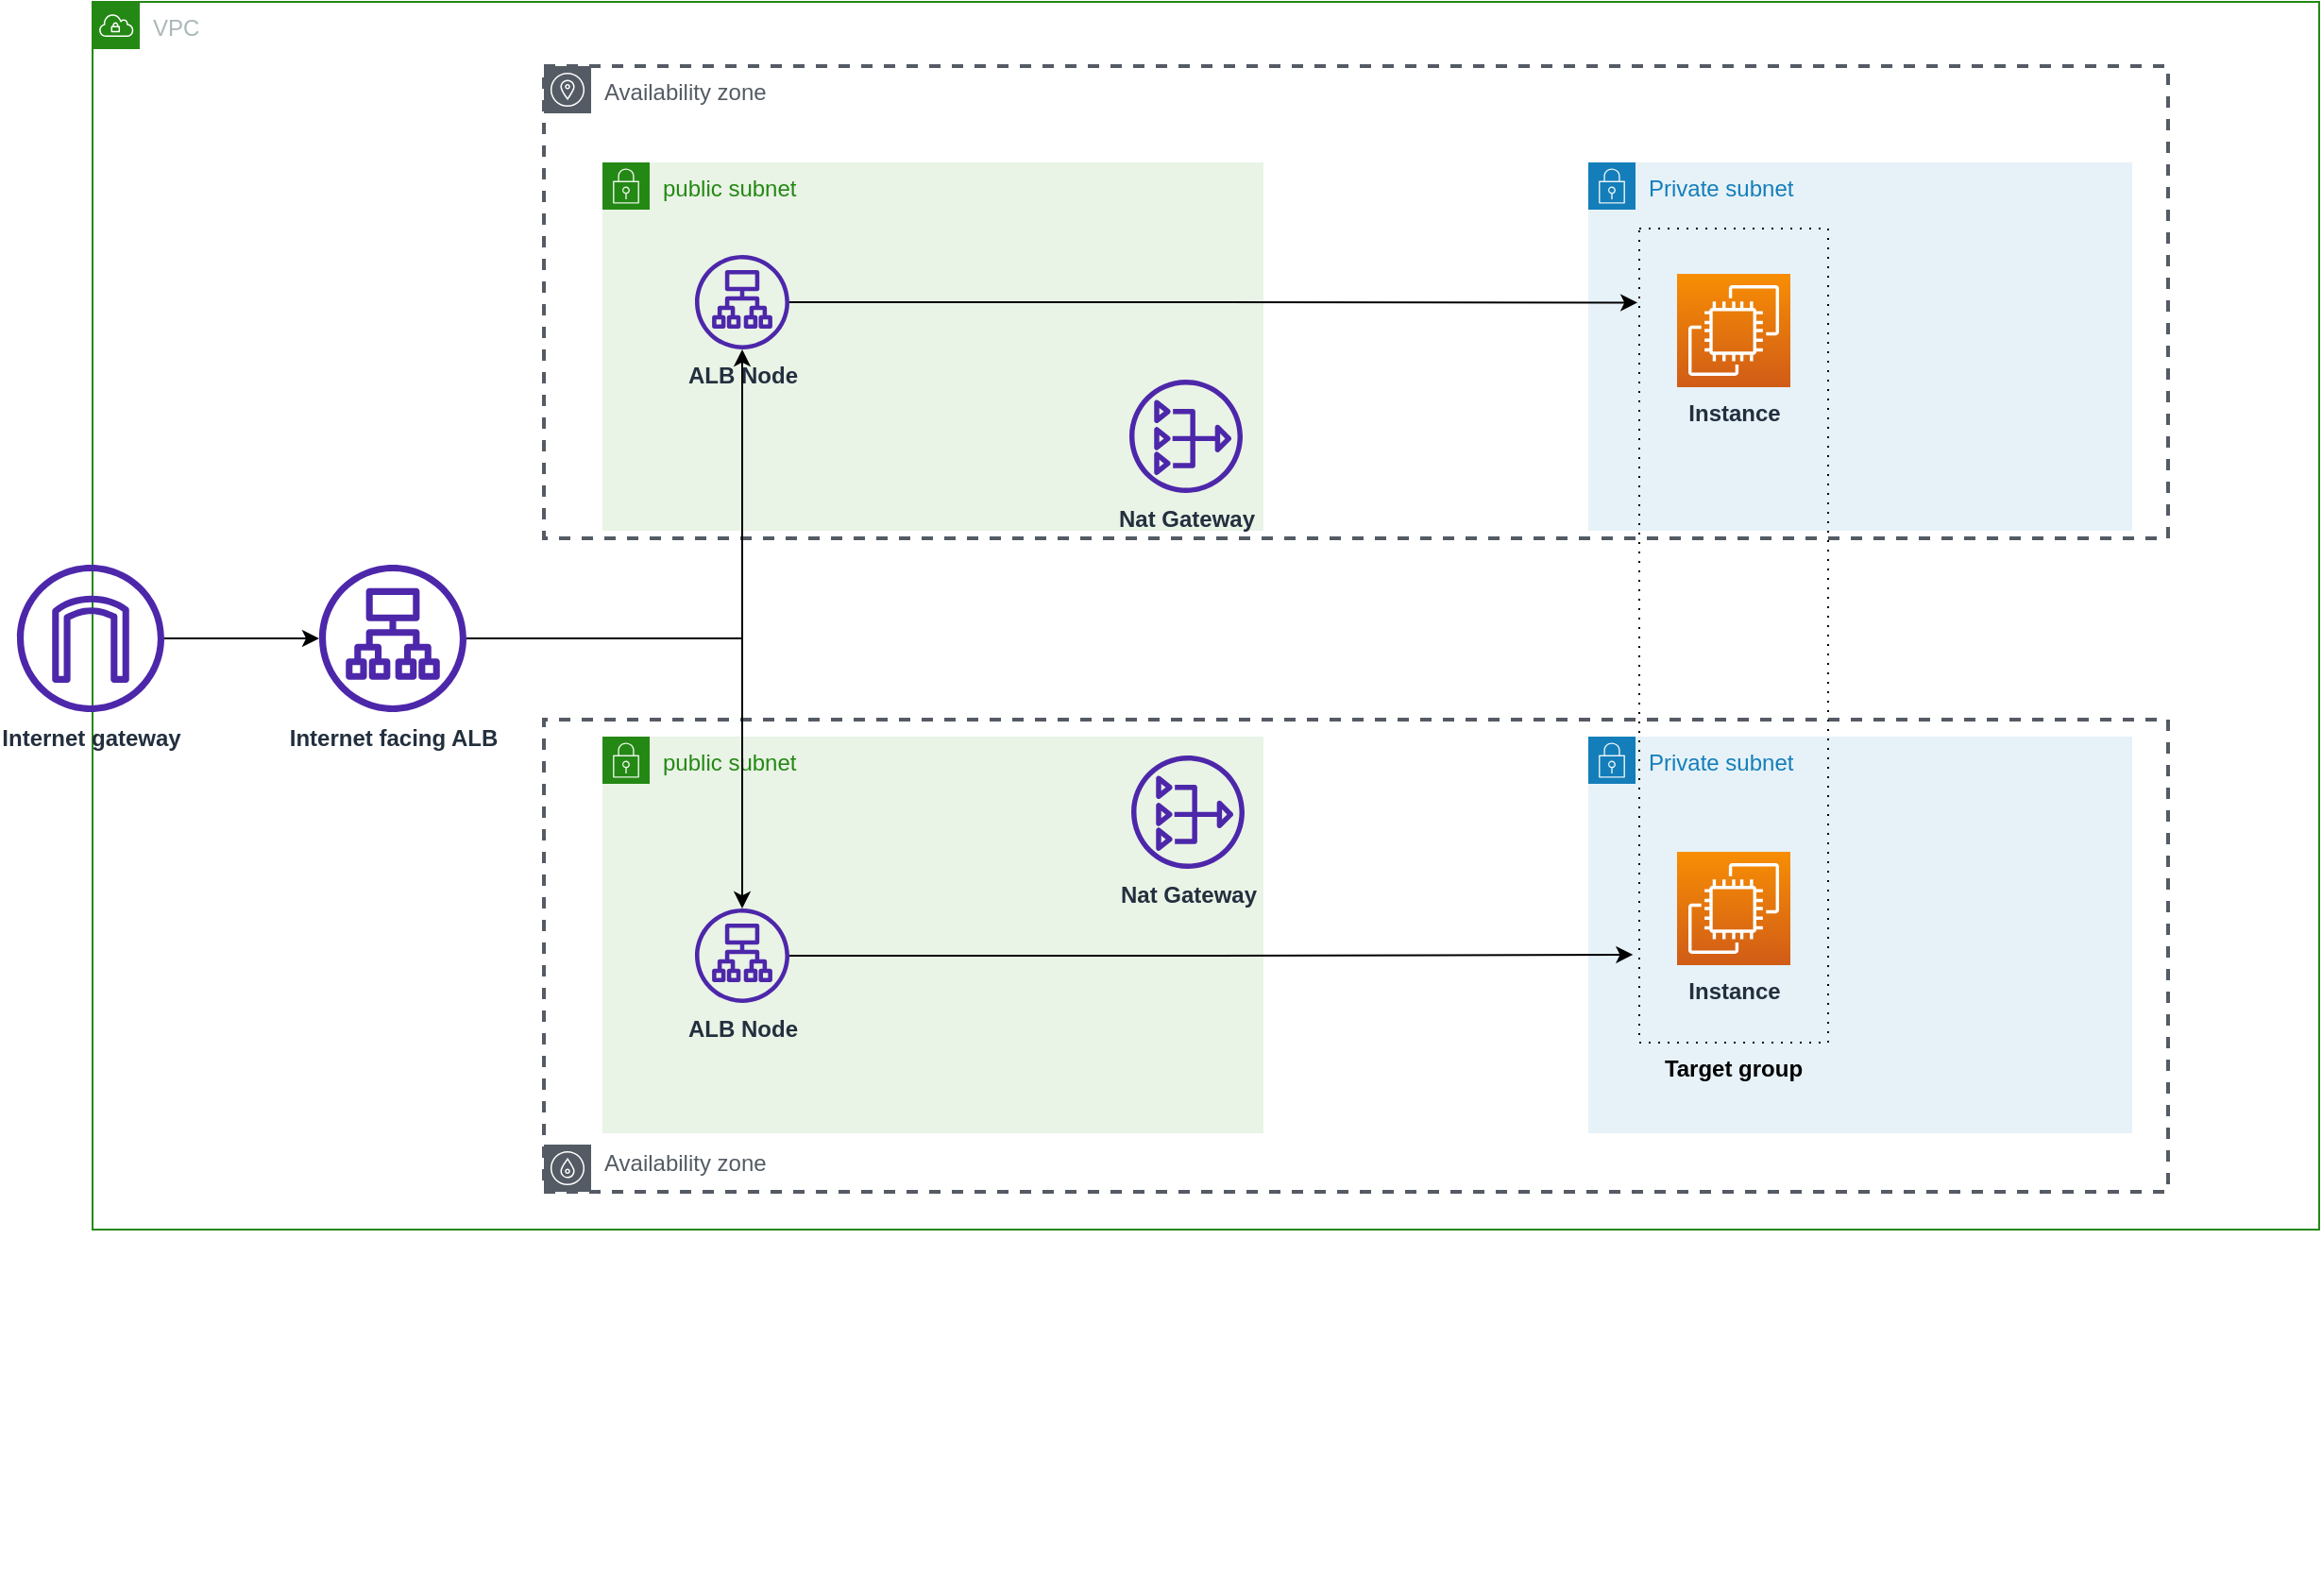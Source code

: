 <mxfile version="21.2.8" type="device">
  <diagram id="403H1l-wbPHnGNBee5Wx" name="Page-1">
    <mxGraphModel dx="1434" dy="1239" grid="1" gridSize="10" guides="1" tooltips="1" connect="1" arrows="1" fold="1" page="0" pageScale="1" pageWidth="850" pageHeight="1100" math="0" shadow="0">
      <root>
        <mxCell id="0" />
        <mxCell id="1" parent="0" />
        <mxCell id="BF6-fNB6Nhh9qwT6eb9X-22" value="&lt;p style=&quot;line-height: 3600%;&quot;&gt;Availability zone&lt;/p&gt;" style="sketch=0;outlineConnect=0;gradientColor=none;html=1;whiteSpace=wrap;fontSize=12;fontStyle=0;shape=mxgraph.aws4.group;grIcon=mxgraph.aws4.group_availability_zone;strokeColor=#545B64;fillColor=none;verticalAlign=top;align=left;spacingLeft=30;fontColor=#545B64;dashed=1;shadow=0;direction=east;flipH=0;flipV=1;strokeWidth=2;" parent="1" vertex="1">
          <mxGeometry x="360" y="330" width="860" height="250" as="geometry" />
        </mxCell>
        <mxCell id="BF6-fNB6Nhh9qwT6eb9X-20" value="Availability zone" style="sketch=0;outlineConnect=0;gradientColor=none;html=1;whiteSpace=wrap;fontSize=12;fontStyle=0;shape=mxgraph.aws4.group;grIcon=mxgraph.aws4.group_availability_zone;strokeColor=#545B64;fillColor=none;verticalAlign=top;align=left;spacingLeft=30;fontColor=#545B64;dashed=1;strokeWidth=2;" parent="1" vertex="1">
          <mxGeometry x="360" y="-16" width="860" height="250" as="geometry" />
        </mxCell>
        <mxCell id="FeLqFCW-1yrMYsbDALeC-1" value="VPC" style="points=[[0,0],[0.25,0],[0.5,0],[0.75,0],[1,0],[1,0.25],[1,0.5],[1,0.75],[1,1],[0.75,1],[0.5,1],[0.25,1],[0,1],[0,0.75],[0,0.5],[0,0.25]];outlineConnect=0;gradientColor=none;html=1;whiteSpace=wrap;fontSize=12;fontStyle=0;container=1;pointerEvents=0;collapsible=0;recursiveResize=0;shape=mxgraph.aws4.group;grIcon=mxgraph.aws4.group_vpc;strokeColor=#248814;fillColor=none;verticalAlign=top;align=left;spacingLeft=30;fontColor=#AAB7B8;dashed=0;" parent="1" vertex="1">
          <mxGeometry x="121" y="-50" width="1179" height="650" as="geometry" />
        </mxCell>
        <mxCell id="FeLqFCW-1yrMYsbDALeC-20" value="public subnet" style="points=[[0,0],[0.25,0],[0.5,0],[0.75,0],[1,0],[1,0.25],[1,0.5],[1,0.75],[1,1],[0.75,1],[0.5,1],[0.25,1],[0,1],[0,0.75],[0,0.5],[0,0.25]];outlineConnect=0;gradientColor=none;html=1;whiteSpace=wrap;fontSize=12;fontStyle=0;container=1;pointerEvents=0;collapsible=0;recursiveResize=0;shape=mxgraph.aws4.group;grIcon=mxgraph.aws4.group_security_group;grStroke=0;strokeColor=#248814;fillColor=#E9F3E6;verticalAlign=top;align=left;spacingLeft=30;fontColor=#248814;dashed=0;" parent="FeLqFCW-1yrMYsbDALeC-1" vertex="1">
          <mxGeometry x="270" y="389" width="350" height="210" as="geometry" />
        </mxCell>
        <mxCell id="FeLqFCW-1yrMYsbDALeC-21" value="&lt;b&gt;Nat Gateway&lt;/b&gt;" style="sketch=0;outlineConnect=0;fontColor=#232F3E;gradientColor=none;fillColor=#4D27AA;strokeColor=none;dashed=0;verticalLabelPosition=bottom;verticalAlign=top;align=center;html=1;fontSize=12;fontStyle=0;aspect=fixed;pointerEvents=1;shape=mxgraph.aws4.nat_gateway;" parent="FeLqFCW-1yrMYsbDALeC-20" vertex="1">
          <mxGeometry x="280" y="10" width="60" height="60" as="geometry" />
        </mxCell>
        <mxCell id="zgObYyitofdoWYg5P6Fs-3" value="&lt;b&gt;ALB Node&lt;/b&gt;" style="sketch=0;outlineConnect=0;fontColor=#232F3E;gradientColor=none;fillColor=#4D27AA;strokeColor=none;dashed=0;verticalLabelPosition=bottom;verticalAlign=top;align=center;html=1;fontSize=12;fontStyle=0;aspect=fixed;pointerEvents=1;shape=mxgraph.aws4.application_load_balancer;" vertex="1" parent="FeLqFCW-1yrMYsbDALeC-20">
          <mxGeometry x="49" y="91" width="50" height="50" as="geometry" />
        </mxCell>
        <mxCell id="FeLqFCW-1yrMYsbDALeC-6" value="public subnet" style="points=[[0,0],[0.25,0],[0.5,0],[0.75,0],[1,0],[1,0.25],[1,0.5],[1,0.75],[1,1],[0.75,1],[0.5,1],[0.25,1],[0,1],[0,0.75],[0,0.5],[0,0.25]];outlineConnect=0;gradientColor=none;html=1;whiteSpace=wrap;fontSize=12;fontStyle=0;container=1;pointerEvents=0;collapsible=0;recursiveResize=0;shape=mxgraph.aws4.group;grIcon=mxgraph.aws4.group_security_group;grStroke=0;strokeColor=#248814;fillColor=#E9F3E6;verticalAlign=top;align=left;spacingLeft=30;fontColor=#248814;dashed=0;" parent="FeLqFCW-1yrMYsbDALeC-1" vertex="1">
          <mxGeometry x="270" y="85" width="350" height="195" as="geometry" />
        </mxCell>
        <mxCell id="FeLqFCW-1yrMYsbDALeC-11" value="&lt;b&gt;Nat Gateway&lt;/b&gt;" style="sketch=0;outlineConnect=0;fontColor=#232F3E;gradientColor=none;fillColor=#4D27AA;strokeColor=none;dashed=0;verticalLabelPosition=bottom;verticalAlign=top;align=center;html=1;fontSize=12;fontStyle=0;aspect=fixed;pointerEvents=1;shape=mxgraph.aws4.nat_gateway;" parent="FeLqFCW-1yrMYsbDALeC-6" vertex="1">
          <mxGeometry x="279" y="115" width="60" height="60" as="geometry" />
        </mxCell>
        <mxCell id="zgObYyitofdoWYg5P6Fs-2" value="&lt;b&gt;ALB Node&lt;/b&gt;" style="sketch=0;outlineConnect=0;fontColor=#232F3E;gradientColor=none;fillColor=#4D27AA;strokeColor=none;dashed=0;verticalLabelPosition=bottom;verticalAlign=top;align=center;html=1;fontSize=12;fontStyle=0;aspect=fixed;pointerEvents=1;shape=mxgraph.aws4.application_load_balancer;" vertex="1" parent="FeLqFCW-1yrMYsbDALeC-6">
          <mxGeometry x="49" y="49" width="50" height="50" as="geometry" />
        </mxCell>
        <mxCell id="zgObYyitofdoWYg5P6Fs-6" style="edgeStyle=orthogonalEdgeStyle;rounded=0;orthogonalLoop=1;jettySize=auto;html=1;" edge="1" parent="FeLqFCW-1yrMYsbDALeC-1" source="FeLqFCW-1yrMYsbDALeC-2" target="zgObYyitofdoWYg5P6Fs-2">
          <mxGeometry relative="1" as="geometry" />
        </mxCell>
        <mxCell id="zgObYyitofdoWYg5P6Fs-7" style="edgeStyle=orthogonalEdgeStyle;rounded=0;orthogonalLoop=1;jettySize=auto;html=1;" edge="1" parent="FeLqFCW-1yrMYsbDALeC-1" source="FeLqFCW-1yrMYsbDALeC-2" target="zgObYyitofdoWYg5P6Fs-3">
          <mxGeometry relative="1" as="geometry" />
        </mxCell>
        <mxCell id="FeLqFCW-1yrMYsbDALeC-2" value="&lt;b&gt;Internet facing ALB&lt;/b&gt;" style="sketch=0;outlineConnect=0;fontColor=#232F3E;gradientColor=none;fillColor=#4D27AA;strokeColor=none;dashed=0;verticalLabelPosition=bottom;verticalAlign=top;align=center;html=1;fontSize=12;fontStyle=0;aspect=fixed;pointerEvents=1;shape=mxgraph.aws4.application_load_balancer;" parent="FeLqFCW-1yrMYsbDALeC-1" vertex="1">
          <mxGeometry x="120" y="298" width="78" height="78" as="geometry" />
        </mxCell>
        <mxCell id="FeLqFCW-1yrMYsbDALeC-4" value="" style="edgeStyle=orthogonalEdgeStyle;rounded=0;orthogonalLoop=1;jettySize=auto;html=1;" parent="FeLqFCW-1yrMYsbDALeC-1" source="FeLqFCW-1yrMYsbDALeC-3" target="FeLqFCW-1yrMYsbDALeC-2" edge="1">
          <mxGeometry relative="1" as="geometry" />
        </mxCell>
        <mxCell id="FeLqFCW-1yrMYsbDALeC-3" value="&lt;b&gt;Internet gateway&lt;/b&gt;" style="sketch=0;outlineConnect=0;fontColor=#232F3E;gradientColor=none;fillColor=#4D27AA;strokeColor=none;dashed=0;verticalLabelPosition=bottom;verticalAlign=top;align=center;html=1;fontSize=12;fontStyle=0;aspect=fixed;pointerEvents=1;shape=mxgraph.aws4.internet_gateway;" parent="FeLqFCW-1yrMYsbDALeC-1" vertex="1">
          <mxGeometry x="-40" y="298" width="78" height="78" as="geometry" />
        </mxCell>
        <mxCell id="FeLqFCW-1yrMYsbDALeC-8" value="Private subnet" style="points=[[0,0],[0.25,0],[0.5,0],[0.75,0],[1,0],[1,0.25],[1,0.5],[1,0.75],[1,1],[0.75,1],[0.5,1],[0.25,1],[0,1],[0,0.75],[0,0.5],[0,0.25]];outlineConnect=0;gradientColor=none;html=1;whiteSpace=wrap;fontSize=12;fontStyle=0;container=1;pointerEvents=0;collapsible=0;recursiveResize=0;shape=mxgraph.aws4.group;grIcon=mxgraph.aws4.group_security_group;grStroke=0;strokeColor=#147EBA;fillColor=#E6F2F8;verticalAlign=top;align=left;spacingLeft=30;fontColor=#147EBA;dashed=0;" parent="FeLqFCW-1yrMYsbDALeC-1" vertex="1">
          <mxGeometry x="792" y="85" width="288" height="195" as="geometry" />
        </mxCell>
        <mxCell id="FeLqFCW-1yrMYsbDALeC-23" value="Private subnet" style="points=[[0,0],[0.25,0],[0.5,0],[0.75,0],[1,0],[1,0.25],[1,0.5],[1,0.75],[1,1],[0.75,1],[0.5,1],[0.25,1],[0,1],[0,0.75],[0,0.5],[0,0.25]];outlineConnect=0;gradientColor=none;html=1;whiteSpace=wrap;fontSize=12;fontStyle=0;container=1;pointerEvents=0;collapsible=0;recursiveResize=0;shape=mxgraph.aws4.group;grIcon=mxgraph.aws4.group_security_group;grStroke=0;strokeColor=#147EBA;fillColor=#E6F2F8;verticalAlign=top;align=left;spacingLeft=30;fontColor=#147EBA;dashed=0;" parent="FeLqFCW-1yrMYsbDALeC-1" vertex="1">
          <mxGeometry x="792" y="389" width="288" height="210" as="geometry" />
        </mxCell>
        <mxCell id="BF6-fNB6Nhh9qwT6eb9X-7" value="&lt;b&gt;Target group&lt;/b&gt;" style="rounded=0;whiteSpace=wrap;html=1;fillColor=none;dashed=1;labelPosition=center;verticalLabelPosition=bottom;align=center;verticalAlign=top;dashPattern=1 4;" parent="1" vertex="1">
          <mxGeometry x="940" y="70" width="100" height="431" as="geometry" />
        </mxCell>
        <mxCell id="zgObYyitofdoWYg5P6Fs-4" value="&lt;b&gt;Instance&lt;/b&gt;" style="sketch=0;points=[[0,0,0],[0.25,0,0],[0.5,0,0],[0.75,0,0],[1,0,0],[0,1,0],[0.25,1,0],[0.5,1,0],[0.75,1,0],[1,1,0],[0,0.25,0],[0,0.5,0],[0,0.75,0],[1,0.25,0],[1,0.5,0],[1,0.75,0]];outlineConnect=0;fontColor=#232F3E;gradientColor=#F78E04;gradientDirection=north;fillColor=#D05C17;strokeColor=#ffffff;dashed=0;verticalLabelPosition=bottom;verticalAlign=top;align=center;html=1;fontSize=12;fontStyle=0;aspect=fixed;shape=mxgraph.aws4.resourceIcon;resIcon=mxgraph.aws4.ec2;" vertex="1" parent="1">
          <mxGeometry x="960" y="94" width="60" height="60" as="geometry" />
        </mxCell>
        <mxCell id="zgObYyitofdoWYg5P6Fs-5" value="&lt;b&gt;Instance&lt;/b&gt;" style="sketch=0;points=[[0,0,0],[0.25,0,0],[0.5,0,0],[0.75,0,0],[1,0,0],[0,1,0],[0.25,1,0],[0.5,1,0],[0.75,1,0],[1,1,0],[0,0.25,0],[0,0.5,0],[0,0.75,0],[1,0.25,0],[1,0.5,0],[1,0.75,0]];outlineConnect=0;fontColor=#232F3E;gradientColor=#F78E04;gradientDirection=north;fillColor=#D05C17;strokeColor=#ffffff;dashed=0;verticalLabelPosition=bottom;verticalAlign=top;align=center;html=1;fontSize=12;fontStyle=0;aspect=fixed;shape=mxgraph.aws4.resourceIcon;resIcon=mxgraph.aws4.ec2;" vertex="1" parent="1">
          <mxGeometry x="960" y="400" width="60" height="60" as="geometry" />
        </mxCell>
        <mxCell id="zgObYyitofdoWYg5P6Fs-8" style="edgeStyle=orthogonalEdgeStyle;rounded=0;orthogonalLoop=1;jettySize=auto;html=1;entryX=-0.033;entryY=0.892;entryDx=0;entryDy=0;entryPerimeter=0;" edge="1" parent="1" source="zgObYyitofdoWYg5P6Fs-3" target="BF6-fNB6Nhh9qwT6eb9X-7">
          <mxGeometry relative="1" as="geometry" />
        </mxCell>
        <mxCell id="zgObYyitofdoWYg5P6Fs-10" style="edgeStyle=orthogonalEdgeStyle;rounded=0;orthogonalLoop=1;jettySize=auto;html=1;entryX=-0.009;entryY=0.091;entryDx=0;entryDy=0;entryPerimeter=0;" edge="1" parent="1" source="zgObYyitofdoWYg5P6Fs-2" target="BF6-fNB6Nhh9qwT6eb9X-7">
          <mxGeometry relative="1" as="geometry" />
        </mxCell>
      </root>
    </mxGraphModel>
  </diagram>
</mxfile>

